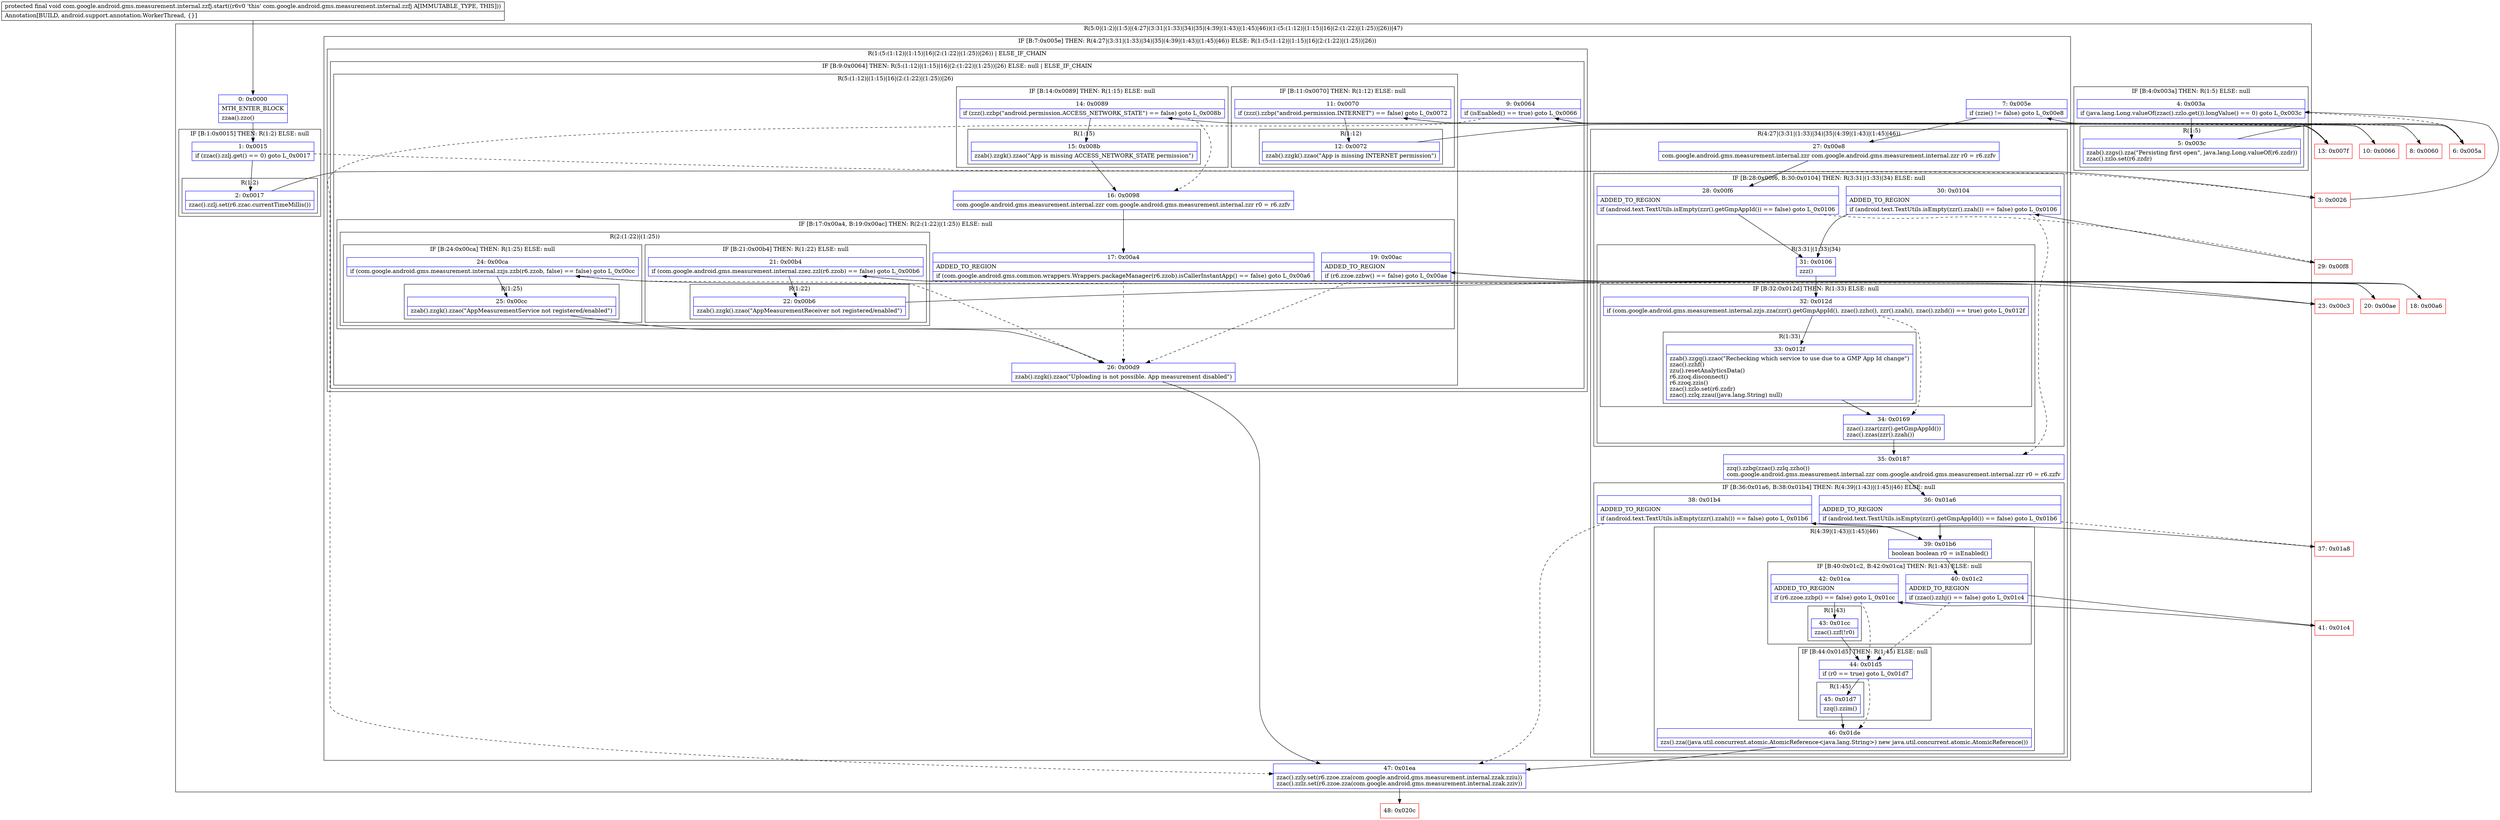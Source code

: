 digraph "CFG forcom.google.android.gms.measurement.internal.zzfj.start()V" {
subgraph cluster_Region_107711095 {
label = "R(5:0|(1:2)|(1:5)|(4:27|(3:31|(1:33)|34)|35|(4:39|(1:43)|(1:45)|46))(1:(5:(1:12)|(1:15)|16|(2:(1:22)|(1:25))|26))|47)";
node [shape=record,color=blue];
Node_0 [shape=record,label="{0\:\ 0x0000|MTH_ENTER_BLOCK\l|zzaa().zzo()\l}"];
subgraph cluster_IfRegion_222567040 {
label = "IF [B:1:0x0015] THEN: R(1:2) ELSE: null";
node [shape=record,color=blue];
Node_1 [shape=record,label="{1\:\ 0x0015|if (zzac().zzlj.get() == 0) goto L_0x0017\l}"];
subgraph cluster_Region_1985492664 {
label = "R(1:2)";
node [shape=record,color=blue];
Node_2 [shape=record,label="{2\:\ 0x0017|zzac().zzlj.set(r6.zzac.currentTimeMillis())\l}"];
}
}
subgraph cluster_IfRegion_1438507566 {
label = "IF [B:4:0x003a] THEN: R(1:5) ELSE: null";
node [shape=record,color=blue];
Node_4 [shape=record,label="{4\:\ 0x003a|if (java.lang.Long.valueOf(zzac().zzlo.get()).longValue() == 0) goto L_0x003c\l}"];
subgraph cluster_Region_266334940 {
label = "R(1:5)";
node [shape=record,color=blue];
Node_5 [shape=record,label="{5\:\ 0x003c|zzab().zzgs().zza(\"Persisting first open\", java.lang.Long.valueOf(r6.zzdr))\lzzac().zzlo.set(r6.zzdr)\l}"];
}
}
subgraph cluster_IfRegion_576874941 {
label = "IF [B:7:0x005e] THEN: R(4:27|(3:31|(1:33)|34)|35|(4:39|(1:43)|(1:45)|46)) ELSE: R(1:(5:(1:12)|(1:15)|16|(2:(1:22)|(1:25))|26))";
node [shape=record,color=blue];
Node_7 [shape=record,label="{7\:\ 0x005e|if (zzie() != false) goto L_0x00e8\l}"];
subgraph cluster_Region_507955806 {
label = "R(4:27|(3:31|(1:33)|34)|35|(4:39|(1:43)|(1:45)|46))";
node [shape=record,color=blue];
Node_27 [shape=record,label="{27\:\ 0x00e8|com.google.android.gms.measurement.internal.zzr com.google.android.gms.measurement.internal.zzr r0 = r6.zzfv\l}"];
subgraph cluster_IfRegion_356017855 {
label = "IF [B:28:0x00f6, B:30:0x0104] THEN: R(3:31|(1:33)|34) ELSE: null";
node [shape=record,color=blue];
Node_28 [shape=record,label="{28\:\ 0x00f6|ADDED_TO_REGION\l|if (android.text.TextUtils.isEmpty(zzr().getGmpAppId()) == false) goto L_0x0106\l}"];
Node_30 [shape=record,label="{30\:\ 0x0104|ADDED_TO_REGION\l|if (android.text.TextUtils.isEmpty(zzr().zzah()) == false) goto L_0x0106\l}"];
subgraph cluster_Region_799955620 {
label = "R(3:31|(1:33)|34)";
node [shape=record,color=blue];
Node_31 [shape=record,label="{31\:\ 0x0106|zzz()\l}"];
subgraph cluster_IfRegion_1603732639 {
label = "IF [B:32:0x012d] THEN: R(1:33) ELSE: null";
node [shape=record,color=blue];
Node_32 [shape=record,label="{32\:\ 0x012d|if (com.google.android.gms.measurement.internal.zzjs.zza(zzr().getGmpAppId(), zzac().zzhc(), zzr().zzah(), zzac().zzhd()) == true) goto L_0x012f\l}"];
subgraph cluster_Region_1846124881 {
label = "R(1:33)";
node [shape=record,color=blue];
Node_33 [shape=record,label="{33\:\ 0x012f|zzab().zzgq().zzao(\"Rechecking which service to use due to a GMP App Id change\")\lzzac().zzhf()\lzzu().resetAnalyticsData()\lr6.zzoq.disconnect()\lr6.zzoq.zzis()\lzzac().zzlo.set(r6.zzdr)\lzzac().zzlq.zzau((java.lang.String) null)\l}"];
}
}
Node_34 [shape=record,label="{34\:\ 0x0169|zzac().zzar(zzr().getGmpAppId())\lzzac().zzas(zzr().zzah())\l}"];
}
}
Node_35 [shape=record,label="{35\:\ 0x0187|zzq().zzbg(zzac().zzlq.zzho())\lcom.google.android.gms.measurement.internal.zzr com.google.android.gms.measurement.internal.zzr r0 = r6.zzfv\l}"];
subgraph cluster_IfRegion_953298865 {
label = "IF [B:36:0x01a6, B:38:0x01b4] THEN: R(4:39|(1:43)|(1:45)|46) ELSE: null";
node [shape=record,color=blue];
Node_36 [shape=record,label="{36\:\ 0x01a6|ADDED_TO_REGION\l|if (android.text.TextUtils.isEmpty(zzr().getGmpAppId()) == false) goto L_0x01b6\l}"];
Node_38 [shape=record,label="{38\:\ 0x01b4|ADDED_TO_REGION\l|if (android.text.TextUtils.isEmpty(zzr().zzah()) == false) goto L_0x01b6\l}"];
subgraph cluster_Region_1003486751 {
label = "R(4:39|(1:43)|(1:45)|46)";
node [shape=record,color=blue];
Node_39 [shape=record,label="{39\:\ 0x01b6|boolean boolean r0 = isEnabled()\l}"];
subgraph cluster_IfRegion_1710500213 {
label = "IF [B:40:0x01c2, B:42:0x01ca] THEN: R(1:43) ELSE: null";
node [shape=record,color=blue];
Node_40 [shape=record,label="{40\:\ 0x01c2|ADDED_TO_REGION\l|if (zzac().zzhj() == false) goto L_0x01c4\l}"];
Node_42 [shape=record,label="{42\:\ 0x01ca|ADDED_TO_REGION\l|if (r6.zzoe.zzbp() == false) goto L_0x01cc\l}"];
subgraph cluster_Region_1600150892 {
label = "R(1:43)";
node [shape=record,color=blue];
Node_43 [shape=record,label="{43\:\ 0x01cc|zzac().zzf(!r0)\l}"];
}
}
subgraph cluster_IfRegion_1210107560 {
label = "IF [B:44:0x01d5] THEN: R(1:45) ELSE: null";
node [shape=record,color=blue];
Node_44 [shape=record,label="{44\:\ 0x01d5|if (r0 == true) goto L_0x01d7\l}"];
subgraph cluster_Region_44067496 {
label = "R(1:45)";
node [shape=record,color=blue];
Node_45 [shape=record,label="{45\:\ 0x01d7|zzq().zzim()\l}"];
}
}
Node_46 [shape=record,label="{46\:\ 0x01de|zzs().zza((java.util.concurrent.atomic.AtomicReference\<java.lang.String\>) new java.util.concurrent.atomic.AtomicReference())\l}"];
}
}
}
subgraph cluster_Region_553668740 {
label = "R(1:(5:(1:12)|(1:15)|16|(2:(1:22)|(1:25))|26)) | ELSE_IF_CHAIN\l";
node [shape=record,color=blue];
subgraph cluster_IfRegion_134634674 {
label = "IF [B:9:0x0064] THEN: R(5:(1:12)|(1:15)|16|(2:(1:22)|(1:25))|26) ELSE: null | ELSE_IF_CHAIN\l";
node [shape=record,color=blue];
Node_9 [shape=record,label="{9\:\ 0x0064|if (isEnabled() == true) goto L_0x0066\l}"];
subgraph cluster_Region_1612509640 {
label = "R(5:(1:12)|(1:15)|16|(2:(1:22)|(1:25))|26)";
node [shape=record,color=blue];
subgraph cluster_IfRegion_1283289926 {
label = "IF [B:11:0x0070] THEN: R(1:12) ELSE: null";
node [shape=record,color=blue];
Node_11 [shape=record,label="{11\:\ 0x0070|if (zzz().zzbp(\"android.permission.INTERNET\") == false) goto L_0x0072\l}"];
subgraph cluster_Region_1292477771 {
label = "R(1:12)";
node [shape=record,color=blue];
Node_12 [shape=record,label="{12\:\ 0x0072|zzab().zzgk().zzao(\"App is missing INTERNET permission\")\l}"];
}
}
subgraph cluster_IfRegion_1856915486 {
label = "IF [B:14:0x0089] THEN: R(1:15) ELSE: null";
node [shape=record,color=blue];
Node_14 [shape=record,label="{14\:\ 0x0089|if (zzz().zzbp(\"android.permission.ACCESS_NETWORK_STATE\") == false) goto L_0x008b\l}"];
subgraph cluster_Region_1425504949 {
label = "R(1:15)";
node [shape=record,color=blue];
Node_15 [shape=record,label="{15\:\ 0x008b|zzab().zzgk().zzao(\"App is missing ACCESS_NETWORK_STATE permission\")\l}"];
}
}
Node_16 [shape=record,label="{16\:\ 0x0098|com.google.android.gms.measurement.internal.zzr com.google.android.gms.measurement.internal.zzr r0 = r6.zzfv\l}"];
subgraph cluster_IfRegion_1941427246 {
label = "IF [B:17:0x00a4, B:19:0x00ac] THEN: R(2:(1:22)|(1:25)) ELSE: null";
node [shape=record,color=blue];
Node_17 [shape=record,label="{17\:\ 0x00a4|ADDED_TO_REGION\l|if (com.google.android.gms.common.wrappers.Wrappers.packageManager(r6.zzob).isCallerInstantApp() == false) goto L_0x00a6\l}"];
Node_19 [shape=record,label="{19\:\ 0x00ac|ADDED_TO_REGION\l|if (r6.zzoe.zzbw() == false) goto L_0x00ae\l}"];
subgraph cluster_Region_1930695918 {
label = "R(2:(1:22)|(1:25))";
node [shape=record,color=blue];
subgraph cluster_IfRegion_1868975146 {
label = "IF [B:21:0x00b4] THEN: R(1:22) ELSE: null";
node [shape=record,color=blue];
Node_21 [shape=record,label="{21\:\ 0x00b4|if (com.google.android.gms.measurement.internal.zzez.zzl(r6.zzob) == false) goto L_0x00b6\l}"];
subgraph cluster_Region_11248033 {
label = "R(1:22)";
node [shape=record,color=blue];
Node_22 [shape=record,label="{22\:\ 0x00b6|zzab().zzgk().zzao(\"AppMeasurementReceiver not registered\/enabled\")\l}"];
}
}
subgraph cluster_IfRegion_1307579198 {
label = "IF [B:24:0x00ca] THEN: R(1:25) ELSE: null";
node [shape=record,color=blue];
Node_24 [shape=record,label="{24\:\ 0x00ca|if (com.google.android.gms.measurement.internal.zzjs.zzb(r6.zzob, false) == false) goto L_0x00cc\l}"];
subgraph cluster_Region_512806154 {
label = "R(1:25)";
node [shape=record,color=blue];
Node_25 [shape=record,label="{25\:\ 0x00cc|zzab().zzgk().zzao(\"AppMeasurementService not registered\/enabled\")\l}"];
}
}
}
}
Node_26 [shape=record,label="{26\:\ 0x00d9|zzab().zzgk().zzao(\"Uploading is not possible. App measurement disabled\")\l}"];
}
}
}
}
Node_47 [shape=record,label="{47\:\ 0x01ea|zzac().zzly.set(r6.zzoe.zza(com.google.android.gms.measurement.internal.zzak.zziu))\lzzac().zzlz.set(r6.zzoe.zza(com.google.android.gms.measurement.internal.zzak.zziv))\l}"];
}
Node_3 [shape=record,color=red,label="{3\:\ 0x0026}"];
Node_6 [shape=record,color=red,label="{6\:\ 0x005a}"];
Node_8 [shape=record,color=red,label="{8\:\ 0x0060}"];
Node_10 [shape=record,color=red,label="{10\:\ 0x0066}"];
Node_13 [shape=record,color=red,label="{13\:\ 0x007f}"];
Node_18 [shape=record,color=red,label="{18\:\ 0x00a6}"];
Node_20 [shape=record,color=red,label="{20\:\ 0x00ae}"];
Node_23 [shape=record,color=red,label="{23\:\ 0x00c3}"];
Node_29 [shape=record,color=red,label="{29\:\ 0x00f8}"];
Node_37 [shape=record,color=red,label="{37\:\ 0x01a8}"];
Node_41 [shape=record,color=red,label="{41\:\ 0x01c4}"];
Node_48 [shape=record,color=red,label="{48\:\ 0x020c}"];
MethodNode[shape=record,label="{protected final void com.google.android.gms.measurement.internal.zzfj.start((r6v0 'this' com.google.android.gms.measurement.internal.zzfj A[IMMUTABLE_TYPE, THIS]))  | Annotation[BUILD, android.support.annotation.WorkerThread, \{\}]\l}"];
MethodNode -> Node_0;
Node_0 -> Node_1;
Node_1 -> Node_2;
Node_1 -> Node_3[style=dashed];
Node_2 -> Node_3;
Node_4 -> Node_5;
Node_4 -> Node_6[style=dashed];
Node_5 -> Node_6;
Node_7 -> Node_8[style=dashed];
Node_7 -> Node_27;
Node_27 -> Node_28;
Node_28 -> Node_29[style=dashed];
Node_28 -> Node_31;
Node_30 -> Node_31;
Node_30 -> Node_35[style=dashed];
Node_31 -> Node_32;
Node_32 -> Node_33;
Node_32 -> Node_34[style=dashed];
Node_33 -> Node_34;
Node_34 -> Node_35;
Node_35 -> Node_36;
Node_36 -> Node_37[style=dashed];
Node_36 -> Node_39;
Node_38 -> Node_39;
Node_38 -> Node_47[style=dashed];
Node_39 -> Node_40;
Node_40 -> Node_41;
Node_40 -> Node_44[style=dashed];
Node_42 -> Node_43;
Node_42 -> Node_44[style=dashed];
Node_43 -> Node_44;
Node_44 -> Node_45;
Node_44 -> Node_46[style=dashed];
Node_45 -> Node_46;
Node_46 -> Node_47;
Node_9 -> Node_10;
Node_9 -> Node_47[style=dashed];
Node_11 -> Node_12;
Node_11 -> Node_13[style=dashed];
Node_12 -> Node_13;
Node_14 -> Node_15;
Node_14 -> Node_16[style=dashed];
Node_15 -> Node_16;
Node_16 -> Node_17;
Node_17 -> Node_18;
Node_17 -> Node_26[style=dashed];
Node_19 -> Node_20;
Node_19 -> Node_26[style=dashed];
Node_21 -> Node_22;
Node_21 -> Node_23[style=dashed];
Node_22 -> Node_23;
Node_24 -> Node_25;
Node_24 -> Node_26[style=dashed];
Node_25 -> Node_26;
Node_26 -> Node_47;
Node_47 -> Node_48;
Node_3 -> Node_4;
Node_6 -> Node_7;
Node_8 -> Node_9;
Node_10 -> Node_11;
Node_13 -> Node_14;
Node_18 -> Node_19;
Node_20 -> Node_21;
Node_23 -> Node_24;
Node_29 -> Node_30;
Node_37 -> Node_38;
Node_41 -> Node_42;
}

